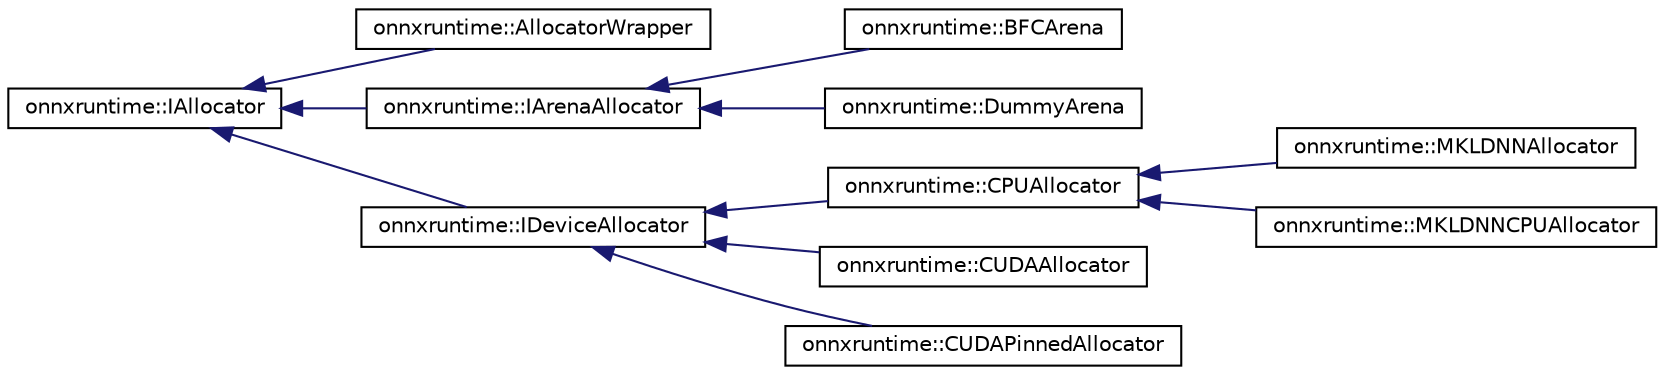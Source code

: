 digraph "Graphical Class Hierarchy"
{
  edge [fontname="Helvetica",fontsize="10",labelfontname="Helvetica",labelfontsize="10"];
  node [fontname="Helvetica",fontsize="10",shape=record];
  rankdir="LR";
  Node0 [label="onnxruntime::IAllocator",height=0.2,width=0.4,color="black", fillcolor="white", style="filled",URL="$classonnxruntime_1_1IAllocator.html"];
  Node0 -> Node1 [dir="back",color="midnightblue",fontsize="10",style="solid",fontname="Helvetica"];
  Node1 [label="onnxruntime::AllocatorWrapper",height=0.2,width=0.4,color="black", fillcolor="white", style="filled",URL="$classonnxruntime_1_1AllocatorWrapper.html"];
  Node0 -> Node2 [dir="back",color="midnightblue",fontsize="10",style="solid",fontname="Helvetica"];
  Node2 [label="onnxruntime::IArenaAllocator",height=0.2,width=0.4,color="black", fillcolor="white", style="filled",URL="$classonnxruntime_1_1IArenaAllocator.html"];
  Node2 -> Node3 [dir="back",color="midnightblue",fontsize="10",style="solid",fontname="Helvetica"];
  Node3 [label="onnxruntime::BFCArena",height=0.2,width=0.4,color="black", fillcolor="white", style="filled",URL="$classonnxruntime_1_1BFCArena.html"];
  Node2 -> Node4 [dir="back",color="midnightblue",fontsize="10",style="solid",fontname="Helvetica"];
  Node4 [label="onnxruntime::DummyArena",height=0.2,width=0.4,color="black", fillcolor="white", style="filled",URL="$classonnxruntime_1_1DummyArena.html"];
  Node0 -> Node5 [dir="back",color="midnightblue",fontsize="10",style="solid",fontname="Helvetica"];
  Node5 [label="onnxruntime::IDeviceAllocator",height=0.2,width=0.4,color="black", fillcolor="white", style="filled",URL="$classonnxruntime_1_1IDeviceAllocator.html"];
  Node5 -> Node6 [dir="back",color="midnightblue",fontsize="10",style="solid",fontname="Helvetica"];
  Node6 [label="onnxruntime::CPUAllocator",height=0.2,width=0.4,color="black", fillcolor="white", style="filled",URL="$classonnxruntime_1_1CPUAllocator.html"];
  Node6 -> Node7 [dir="back",color="midnightblue",fontsize="10",style="solid",fontname="Helvetica"];
  Node7 [label="onnxruntime::MKLDNNAllocator",height=0.2,width=0.4,color="black", fillcolor="white", style="filled",URL="$classonnxruntime_1_1MKLDNNAllocator.html"];
  Node6 -> Node8 [dir="back",color="midnightblue",fontsize="10",style="solid",fontname="Helvetica"];
  Node8 [label="onnxruntime::MKLDNNCPUAllocator",height=0.2,width=0.4,color="black", fillcolor="white", style="filled",URL="$classonnxruntime_1_1MKLDNNCPUAllocator.html"];
  Node5 -> Node9 [dir="back",color="midnightblue",fontsize="10",style="solid",fontname="Helvetica"];
  Node9 [label="onnxruntime::CUDAAllocator",height=0.2,width=0.4,color="black", fillcolor="white", style="filled",URL="$classonnxruntime_1_1CUDAAllocator.html"];
  Node5 -> Node10 [dir="back",color="midnightblue",fontsize="10",style="solid",fontname="Helvetica"];
  Node10 [label="onnxruntime::CUDAPinnedAllocator",height=0.2,width=0.4,color="black", fillcolor="white", style="filled",URL="$classonnxruntime_1_1CUDAPinnedAllocator.html"];
}
